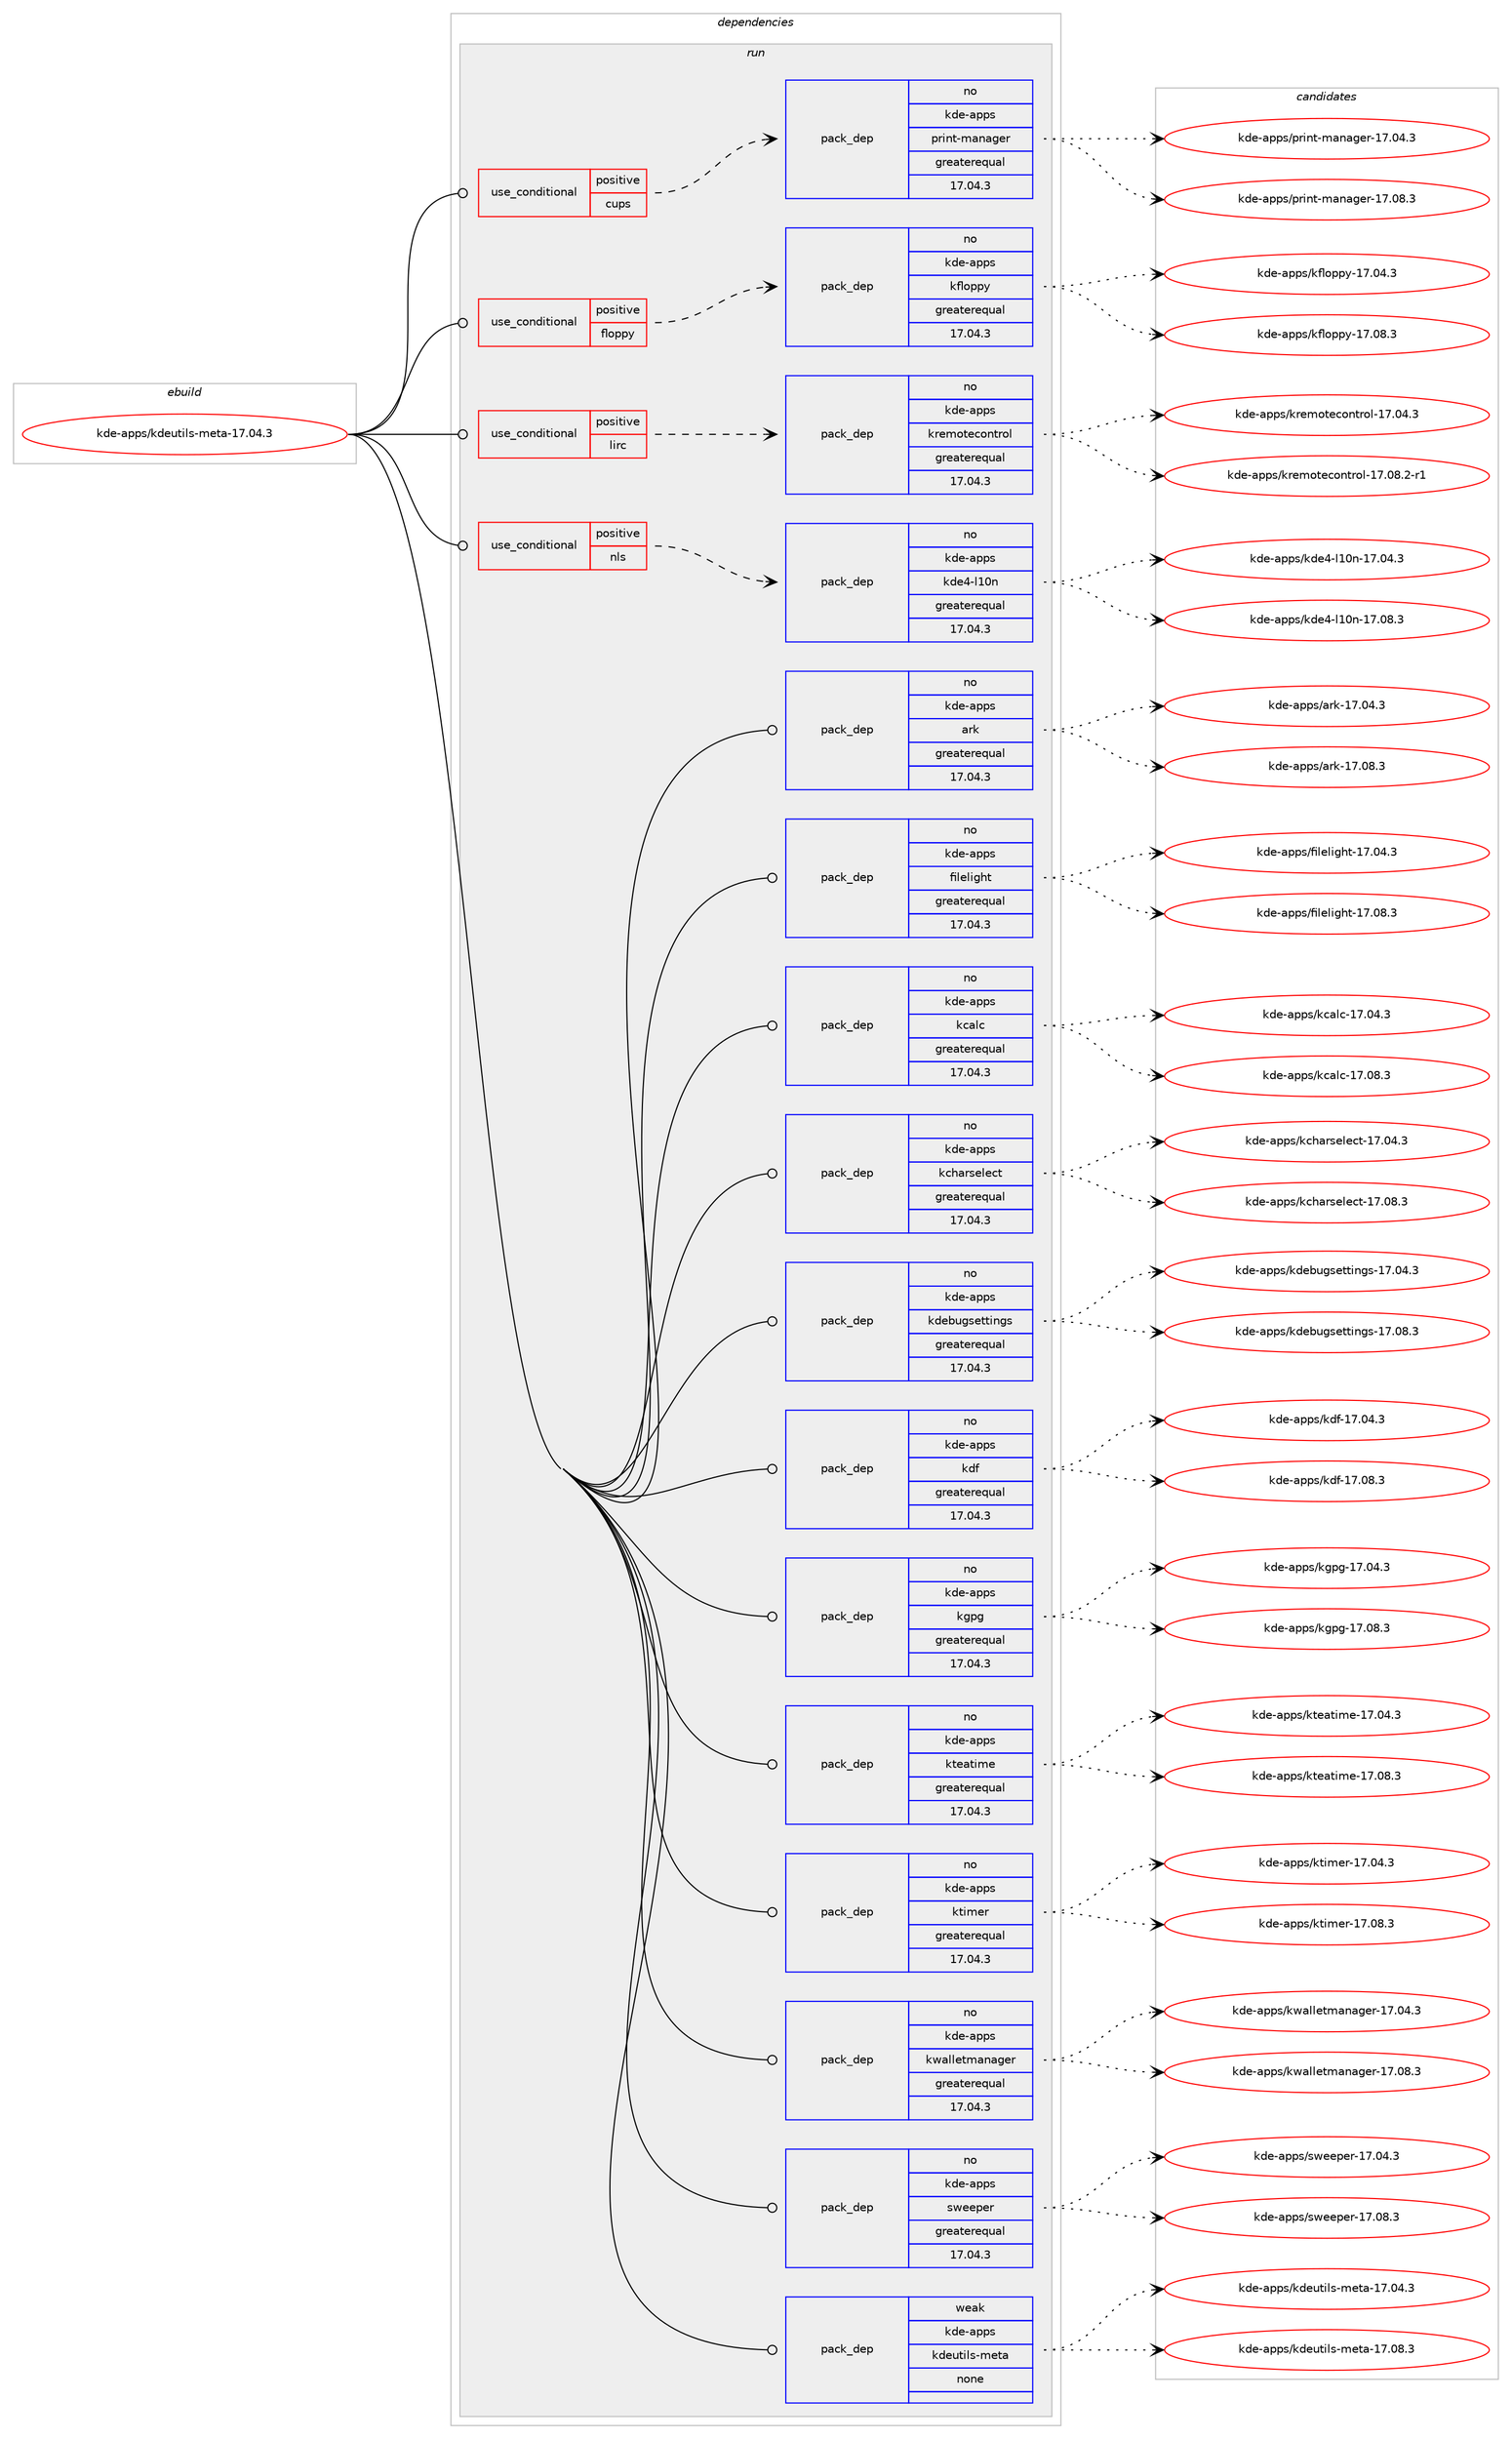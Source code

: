 digraph prolog {

# *************
# Graph options
# *************

newrank=true;
concentrate=true;
compound=true;
graph [rankdir=LR,fontname=Helvetica,fontsize=10,ranksep=1.5];#, ranksep=2.5, nodesep=0.2];
edge  [arrowhead=vee];
node  [fontname=Helvetica,fontsize=10];

# **********
# The ebuild
# **********

subgraph cluster_leftcol {
color=gray;
rank=same;
label=<<i>ebuild</i>>;
id [label="kde-apps/kdeutils-meta-17.04.3", color=red, width=4, href="../kde-apps/kdeutils-meta-17.04.3.svg"];
}

# ****************
# The dependencies
# ****************

subgraph cluster_midcol {
color=gray;
label=<<i>dependencies</i>>;
subgraph cluster_compile {
fillcolor="#eeeeee";
style=filled;
label=<<i>compile</i>>;
}
subgraph cluster_compileandrun {
fillcolor="#eeeeee";
style=filled;
label=<<i>compile and run</i>>;
}
subgraph cluster_run {
fillcolor="#eeeeee";
style=filled;
label=<<i>run</i>>;
subgraph cond82723 {
dependency319259 [label=<<TABLE BORDER="0" CELLBORDER="1" CELLSPACING="0" CELLPADDING="4"><TR><TD ROWSPAN="3" CELLPADDING="10">use_conditional</TD></TR><TR><TD>positive</TD></TR><TR><TD>cups</TD></TR></TABLE>>, shape=none, color=red];
subgraph pack231542 {
dependency319260 [label=<<TABLE BORDER="0" CELLBORDER="1" CELLSPACING="0" CELLPADDING="4" WIDTH="220"><TR><TD ROWSPAN="6" CELLPADDING="30">pack_dep</TD></TR><TR><TD WIDTH="110">no</TD></TR><TR><TD>kde-apps</TD></TR><TR><TD>print-manager</TD></TR><TR><TD>greaterequal</TD></TR><TR><TD>17.04.3</TD></TR></TABLE>>, shape=none, color=blue];
}
dependency319259:e -> dependency319260:w [weight=20,style="dashed",arrowhead="vee"];
}
id:e -> dependency319259:w [weight=20,style="solid",arrowhead="odot"];
subgraph cond82724 {
dependency319261 [label=<<TABLE BORDER="0" CELLBORDER="1" CELLSPACING="0" CELLPADDING="4"><TR><TD ROWSPAN="3" CELLPADDING="10">use_conditional</TD></TR><TR><TD>positive</TD></TR><TR><TD>floppy</TD></TR></TABLE>>, shape=none, color=red];
subgraph pack231543 {
dependency319262 [label=<<TABLE BORDER="0" CELLBORDER="1" CELLSPACING="0" CELLPADDING="4" WIDTH="220"><TR><TD ROWSPAN="6" CELLPADDING="30">pack_dep</TD></TR><TR><TD WIDTH="110">no</TD></TR><TR><TD>kde-apps</TD></TR><TR><TD>kfloppy</TD></TR><TR><TD>greaterequal</TD></TR><TR><TD>17.04.3</TD></TR></TABLE>>, shape=none, color=blue];
}
dependency319261:e -> dependency319262:w [weight=20,style="dashed",arrowhead="vee"];
}
id:e -> dependency319261:w [weight=20,style="solid",arrowhead="odot"];
subgraph cond82725 {
dependency319263 [label=<<TABLE BORDER="0" CELLBORDER="1" CELLSPACING="0" CELLPADDING="4"><TR><TD ROWSPAN="3" CELLPADDING="10">use_conditional</TD></TR><TR><TD>positive</TD></TR><TR><TD>lirc</TD></TR></TABLE>>, shape=none, color=red];
subgraph pack231544 {
dependency319264 [label=<<TABLE BORDER="0" CELLBORDER="1" CELLSPACING="0" CELLPADDING="4" WIDTH="220"><TR><TD ROWSPAN="6" CELLPADDING="30">pack_dep</TD></TR><TR><TD WIDTH="110">no</TD></TR><TR><TD>kde-apps</TD></TR><TR><TD>kremotecontrol</TD></TR><TR><TD>greaterequal</TD></TR><TR><TD>17.04.3</TD></TR></TABLE>>, shape=none, color=blue];
}
dependency319263:e -> dependency319264:w [weight=20,style="dashed",arrowhead="vee"];
}
id:e -> dependency319263:w [weight=20,style="solid",arrowhead="odot"];
subgraph cond82726 {
dependency319265 [label=<<TABLE BORDER="0" CELLBORDER="1" CELLSPACING="0" CELLPADDING="4"><TR><TD ROWSPAN="3" CELLPADDING="10">use_conditional</TD></TR><TR><TD>positive</TD></TR><TR><TD>nls</TD></TR></TABLE>>, shape=none, color=red];
subgraph pack231545 {
dependency319266 [label=<<TABLE BORDER="0" CELLBORDER="1" CELLSPACING="0" CELLPADDING="4" WIDTH="220"><TR><TD ROWSPAN="6" CELLPADDING="30">pack_dep</TD></TR><TR><TD WIDTH="110">no</TD></TR><TR><TD>kde-apps</TD></TR><TR><TD>kde4-l10n</TD></TR><TR><TD>greaterequal</TD></TR><TR><TD>17.04.3</TD></TR></TABLE>>, shape=none, color=blue];
}
dependency319265:e -> dependency319266:w [weight=20,style="dashed",arrowhead="vee"];
}
id:e -> dependency319265:w [weight=20,style="solid",arrowhead="odot"];
subgraph pack231546 {
dependency319267 [label=<<TABLE BORDER="0" CELLBORDER="1" CELLSPACING="0" CELLPADDING="4" WIDTH="220"><TR><TD ROWSPAN="6" CELLPADDING="30">pack_dep</TD></TR><TR><TD WIDTH="110">no</TD></TR><TR><TD>kde-apps</TD></TR><TR><TD>ark</TD></TR><TR><TD>greaterequal</TD></TR><TR><TD>17.04.3</TD></TR></TABLE>>, shape=none, color=blue];
}
id:e -> dependency319267:w [weight=20,style="solid",arrowhead="odot"];
subgraph pack231547 {
dependency319268 [label=<<TABLE BORDER="0" CELLBORDER="1" CELLSPACING="0" CELLPADDING="4" WIDTH="220"><TR><TD ROWSPAN="6" CELLPADDING="30">pack_dep</TD></TR><TR><TD WIDTH="110">no</TD></TR><TR><TD>kde-apps</TD></TR><TR><TD>filelight</TD></TR><TR><TD>greaterequal</TD></TR><TR><TD>17.04.3</TD></TR></TABLE>>, shape=none, color=blue];
}
id:e -> dependency319268:w [weight=20,style="solid",arrowhead="odot"];
subgraph pack231548 {
dependency319269 [label=<<TABLE BORDER="0" CELLBORDER="1" CELLSPACING="0" CELLPADDING="4" WIDTH="220"><TR><TD ROWSPAN="6" CELLPADDING="30">pack_dep</TD></TR><TR><TD WIDTH="110">no</TD></TR><TR><TD>kde-apps</TD></TR><TR><TD>kcalc</TD></TR><TR><TD>greaterequal</TD></TR><TR><TD>17.04.3</TD></TR></TABLE>>, shape=none, color=blue];
}
id:e -> dependency319269:w [weight=20,style="solid",arrowhead="odot"];
subgraph pack231549 {
dependency319270 [label=<<TABLE BORDER="0" CELLBORDER="1" CELLSPACING="0" CELLPADDING="4" WIDTH="220"><TR><TD ROWSPAN="6" CELLPADDING="30">pack_dep</TD></TR><TR><TD WIDTH="110">no</TD></TR><TR><TD>kde-apps</TD></TR><TR><TD>kcharselect</TD></TR><TR><TD>greaterequal</TD></TR><TR><TD>17.04.3</TD></TR></TABLE>>, shape=none, color=blue];
}
id:e -> dependency319270:w [weight=20,style="solid",arrowhead="odot"];
subgraph pack231550 {
dependency319271 [label=<<TABLE BORDER="0" CELLBORDER="1" CELLSPACING="0" CELLPADDING="4" WIDTH="220"><TR><TD ROWSPAN="6" CELLPADDING="30">pack_dep</TD></TR><TR><TD WIDTH="110">no</TD></TR><TR><TD>kde-apps</TD></TR><TR><TD>kdebugsettings</TD></TR><TR><TD>greaterequal</TD></TR><TR><TD>17.04.3</TD></TR></TABLE>>, shape=none, color=blue];
}
id:e -> dependency319271:w [weight=20,style="solid",arrowhead="odot"];
subgraph pack231551 {
dependency319272 [label=<<TABLE BORDER="0" CELLBORDER="1" CELLSPACING="0" CELLPADDING="4" WIDTH="220"><TR><TD ROWSPAN="6" CELLPADDING="30">pack_dep</TD></TR><TR><TD WIDTH="110">no</TD></TR><TR><TD>kde-apps</TD></TR><TR><TD>kdf</TD></TR><TR><TD>greaterequal</TD></TR><TR><TD>17.04.3</TD></TR></TABLE>>, shape=none, color=blue];
}
id:e -> dependency319272:w [weight=20,style="solid",arrowhead="odot"];
subgraph pack231552 {
dependency319273 [label=<<TABLE BORDER="0" CELLBORDER="1" CELLSPACING="0" CELLPADDING="4" WIDTH="220"><TR><TD ROWSPAN="6" CELLPADDING="30">pack_dep</TD></TR><TR><TD WIDTH="110">no</TD></TR><TR><TD>kde-apps</TD></TR><TR><TD>kgpg</TD></TR><TR><TD>greaterequal</TD></TR><TR><TD>17.04.3</TD></TR></TABLE>>, shape=none, color=blue];
}
id:e -> dependency319273:w [weight=20,style="solid",arrowhead="odot"];
subgraph pack231553 {
dependency319274 [label=<<TABLE BORDER="0" CELLBORDER="1" CELLSPACING="0" CELLPADDING="4" WIDTH="220"><TR><TD ROWSPAN="6" CELLPADDING="30">pack_dep</TD></TR><TR><TD WIDTH="110">no</TD></TR><TR><TD>kde-apps</TD></TR><TR><TD>kteatime</TD></TR><TR><TD>greaterequal</TD></TR><TR><TD>17.04.3</TD></TR></TABLE>>, shape=none, color=blue];
}
id:e -> dependency319274:w [weight=20,style="solid",arrowhead="odot"];
subgraph pack231554 {
dependency319275 [label=<<TABLE BORDER="0" CELLBORDER="1" CELLSPACING="0" CELLPADDING="4" WIDTH="220"><TR><TD ROWSPAN="6" CELLPADDING="30">pack_dep</TD></TR><TR><TD WIDTH="110">no</TD></TR><TR><TD>kde-apps</TD></TR><TR><TD>ktimer</TD></TR><TR><TD>greaterequal</TD></TR><TR><TD>17.04.3</TD></TR></TABLE>>, shape=none, color=blue];
}
id:e -> dependency319275:w [weight=20,style="solid",arrowhead="odot"];
subgraph pack231555 {
dependency319276 [label=<<TABLE BORDER="0" CELLBORDER="1" CELLSPACING="0" CELLPADDING="4" WIDTH="220"><TR><TD ROWSPAN="6" CELLPADDING="30">pack_dep</TD></TR><TR><TD WIDTH="110">no</TD></TR><TR><TD>kde-apps</TD></TR><TR><TD>kwalletmanager</TD></TR><TR><TD>greaterequal</TD></TR><TR><TD>17.04.3</TD></TR></TABLE>>, shape=none, color=blue];
}
id:e -> dependency319276:w [weight=20,style="solid",arrowhead="odot"];
subgraph pack231556 {
dependency319277 [label=<<TABLE BORDER="0" CELLBORDER="1" CELLSPACING="0" CELLPADDING="4" WIDTH="220"><TR><TD ROWSPAN="6" CELLPADDING="30">pack_dep</TD></TR><TR><TD WIDTH="110">no</TD></TR><TR><TD>kde-apps</TD></TR><TR><TD>sweeper</TD></TR><TR><TD>greaterequal</TD></TR><TR><TD>17.04.3</TD></TR></TABLE>>, shape=none, color=blue];
}
id:e -> dependency319277:w [weight=20,style="solid",arrowhead="odot"];
subgraph pack231557 {
dependency319278 [label=<<TABLE BORDER="0" CELLBORDER="1" CELLSPACING="0" CELLPADDING="4" WIDTH="220"><TR><TD ROWSPAN="6" CELLPADDING="30">pack_dep</TD></TR><TR><TD WIDTH="110">weak</TD></TR><TR><TD>kde-apps</TD></TR><TR><TD>kdeutils-meta</TD></TR><TR><TD>none</TD></TR><TR><TD></TD></TR></TABLE>>, shape=none, color=blue];
}
id:e -> dependency319278:w [weight=20,style="solid",arrowhead="odot"];
}
}

# **************
# The candidates
# **************

subgraph cluster_choices {
rank=same;
color=gray;
label=<<i>candidates</i>>;

subgraph choice231542 {
color=black;
nodesep=1;
choice1071001014597112112115471121141051101164510997110971031011144549554648524651 [label="kde-apps/print-manager-17.04.3", color=red, width=4,href="../kde-apps/print-manager-17.04.3.svg"];
choice1071001014597112112115471121141051101164510997110971031011144549554648564651 [label="kde-apps/print-manager-17.08.3", color=red, width=4,href="../kde-apps/print-manager-17.08.3.svg"];
dependency319260:e -> choice1071001014597112112115471121141051101164510997110971031011144549554648524651:w [style=dotted,weight="100"];
dependency319260:e -> choice1071001014597112112115471121141051101164510997110971031011144549554648564651:w [style=dotted,weight="100"];
}
subgraph choice231543 {
color=black;
nodesep=1;
choice1071001014597112112115471071021081111121121214549554648524651 [label="kde-apps/kfloppy-17.04.3", color=red, width=4,href="../kde-apps/kfloppy-17.04.3.svg"];
choice1071001014597112112115471071021081111121121214549554648564651 [label="kde-apps/kfloppy-17.08.3", color=red, width=4,href="../kde-apps/kfloppy-17.08.3.svg"];
dependency319262:e -> choice1071001014597112112115471071021081111121121214549554648524651:w [style=dotted,weight="100"];
dependency319262:e -> choice1071001014597112112115471071021081111121121214549554648564651:w [style=dotted,weight="100"];
}
subgraph choice231544 {
color=black;
nodesep=1;
choice107100101459711211211547107114101109111116101991111101161141111084549554648524651 [label="kde-apps/kremotecontrol-17.04.3", color=red, width=4,href="../kde-apps/kremotecontrol-17.04.3.svg"];
choice1071001014597112112115471071141011091111161019911111011611411110845495546485646504511449 [label="kde-apps/kremotecontrol-17.08.2-r1", color=red, width=4,href="../kde-apps/kremotecontrol-17.08.2-r1.svg"];
dependency319264:e -> choice107100101459711211211547107114101109111116101991111101161141111084549554648524651:w [style=dotted,weight="100"];
dependency319264:e -> choice1071001014597112112115471071141011091111161019911111011611411110845495546485646504511449:w [style=dotted,weight="100"];
}
subgraph choice231545 {
color=black;
nodesep=1;
choice107100101459711211211547107100101524510849481104549554648524651 [label="kde-apps/kde4-l10n-17.04.3", color=red, width=4,href="../kde-apps/kde4-l10n-17.04.3.svg"];
choice107100101459711211211547107100101524510849481104549554648564651 [label="kde-apps/kde4-l10n-17.08.3", color=red, width=4,href="../kde-apps/kde4-l10n-17.08.3.svg"];
dependency319266:e -> choice107100101459711211211547107100101524510849481104549554648524651:w [style=dotted,weight="100"];
dependency319266:e -> choice107100101459711211211547107100101524510849481104549554648564651:w [style=dotted,weight="100"];
}
subgraph choice231546 {
color=black;
nodesep=1;
choice107100101459711211211547971141074549554648524651 [label="kde-apps/ark-17.04.3", color=red, width=4,href="../kde-apps/ark-17.04.3.svg"];
choice107100101459711211211547971141074549554648564651 [label="kde-apps/ark-17.08.3", color=red, width=4,href="../kde-apps/ark-17.08.3.svg"];
dependency319267:e -> choice107100101459711211211547971141074549554648524651:w [style=dotted,weight="100"];
dependency319267:e -> choice107100101459711211211547971141074549554648564651:w [style=dotted,weight="100"];
}
subgraph choice231547 {
color=black;
nodesep=1;
choice1071001014597112112115471021051081011081051031041164549554648524651 [label="kde-apps/filelight-17.04.3", color=red, width=4,href="../kde-apps/filelight-17.04.3.svg"];
choice1071001014597112112115471021051081011081051031041164549554648564651 [label="kde-apps/filelight-17.08.3", color=red, width=4,href="../kde-apps/filelight-17.08.3.svg"];
dependency319268:e -> choice1071001014597112112115471021051081011081051031041164549554648524651:w [style=dotted,weight="100"];
dependency319268:e -> choice1071001014597112112115471021051081011081051031041164549554648564651:w [style=dotted,weight="100"];
}
subgraph choice231548 {
color=black;
nodesep=1;
choice1071001014597112112115471079997108994549554648524651 [label="kde-apps/kcalc-17.04.3", color=red, width=4,href="../kde-apps/kcalc-17.04.3.svg"];
choice1071001014597112112115471079997108994549554648564651 [label="kde-apps/kcalc-17.08.3", color=red, width=4,href="../kde-apps/kcalc-17.08.3.svg"];
dependency319269:e -> choice1071001014597112112115471079997108994549554648524651:w [style=dotted,weight="100"];
dependency319269:e -> choice1071001014597112112115471079997108994549554648564651:w [style=dotted,weight="100"];
}
subgraph choice231549 {
color=black;
nodesep=1;
choice1071001014597112112115471079910497114115101108101991164549554648524651 [label="kde-apps/kcharselect-17.04.3", color=red, width=4,href="../kde-apps/kcharselect-17.04.3.svg"];
choice1071001014597112112115471079910497114115101108101991164549554648564651 [label="kde-apps/kcharselect-17.08.3", color=red, width=4,href="../kde-apps/kcharselect-17.08.3.svg"];
dependency319270:e -> choice1071001014597112112115471079910497114115101108101991164549554648524651:w [style=dotted,weight="100"];
dependency319270:e -> choice1071001014597112112115471079910497114115101108101991164549554648564651:w [style=dotted,weight="100"];
}
subgraph choice231550 {
color=black;
nodesep=1;
choice107100101459711211211547107100101981171031151011161161051101031154549554648524651 [label="kde-apps/kdebugsettings-17.04.3", color=red, width=4,href="../kde-apps/kdebugsettings-17.04.3.svg"];
choice107100101459711211211547107100101981171031151011161161051101031154549554648564651 [label="kde-apps/kdebugsettings-17.08.3", color=red, width=4,href="../kde-apps/kdebugsettings-17.08.3.svg"];
dependency319271:e -> choice107100101459711211211547107100101981171031151011161161051101031154549554648524651:w [style=dotted,weight="100"];
dependency319271:e -> choice107100101459711211211547107100101981171031151011161161051101031154549554648564651:w [style=dotted,weight="100"];
}
subgraph choice231551 {
color=black;
nodesep=1;
choice1071001014597112112115471071001024549554648524651 [label="kde-apps/kdf-17.04.3", color=red, width=4,href="../kde-apps/kdf-17.04.3.svg"];
choice1071001014597112112115471071001024549554648564651 [label="kde-apps/kdf-17.08.3", color=red, width=4,href="../kde-apps/kdf-17.08.3.svg"];
dependency319272:e -> choice1071001014597112112115471071001024549554648524651:w [style=dotted,weight="100"];
dependency319272:e -> choice1071001014597112112115471071001024549554648564651:w [style=dotted,weight="100"];
}
subgraph choice231552 {
color=black;
nodesep=1;
choice1071001014597112112115471071031121034549554648524651 [label="kde-apps/kgpg-17.04.3", color=red, width=4,href="../kde-apps/kgpg-17.04.3.svg"];
choice1071001014597112112115471071031121034549554648564651 [label="kde-apps/kgpg-17.08.3", color=red, width=4,href="../kde-apps/kgpg-17.08.3.svg"];
dependency319273:e -> choice1071001014597112112115471071031121034549554648524651:w [style=dotted,weight="100"];
dependency319273:e -> choice1071001014597112112115471071031121034549554648564651:w [style=dotted,weight="100"];
}
subgraph choice231553 {
color=black;
nodesep=1;
choice107100101459711211211547107116101971161051091014549554648524651 [label="kde-apps/kteatime-17.04.3", color=red, width=4,href="../kde-apps/kteatime-17.04.3.svg"];
choice107100101459711211211547107116101971161051091014549554648564651 [label="kde-apps/kteatime-17.08.3", color=red, width=4,href="../kde-apps/kteatime-17.08.3.svg"];
dependency319274:e -> choice107100101459711211211547107116101971161051091014549554648524651:w [style=dotted,weight="100"];
dependency319274:e -> choice107100101459711211211547107116101971161051091014549554648564651:w [style=dotted,weight="100"];
}
subgraph choice231554 {
color=black;
nodesep=1;
choice1071001014597112112115471071161051091011144549554648524651 [label="kde-apps/ktimer-17.04.3", color=red, width=4,href="../kde-apps/ktimer-17.04.3.svg"];
choice1071001014597112112115471071161051091011144549554648564651 [label="kde-apps/ktimer-17.08.3", color=red, width=4,href="../kde-apps/ktimer-17.08.3.svg"];
dependency319275:e -> choice1071001014597112112115471071161051091011144549554648524651:w [style=dotted,weight="100"];
dependency319275:e -> choice1071001014597112112115471071161051091011144549554648564651:w [style=dotted,weight="100"];
}
subgraph choice231555 {
color=black;
nodesep=1;
choice1071001014597112112115471071199710810810111610997110971031011144549554648524651 [label="kde-apps/kwalletmanager-17.04.3", color=red, width=4,href="../kde-apps/kwalletmanager-17.04.3.svg"];
choice1071001014597112112115471071199710810810111610997110971031011144549554648564651 [label="kde-apps/kwalletmanager-17.08.3", color=red, width=4,href="../kde-apps/kwalletmanager-17.08.3.svg"];
dependency319276:e -> choice1071001014597112112115471071199710810810111610997110971031011144549554648524651:w [style=dotted,weight="100"];
dependency319276:e -> choice1071001014597112112115471071199710810810111610997110971031011144549554648564651:w [style=dotted,weight="100"];
}
subgraph choice231556 {
color=black;
nodesep=1;
choice1071001014597112112115471151191011011121011144549554648524651 [label="kde-apps/sweeper-17.04.3", color=red, width=4,href="../kde-apps/sweeper-17.04.3.svg"];
choice1071001014597112112115471151191011011121011144549554648564651 [label="kde-apps/sweeper-17.08.3", color=red, width=4,href="../kde-apps/sweeper-17.08.3.svg"];
dependency319277:e -> choice1071001014597112112115471151191011011121011144549554648524651:w [style=dotted,weight="100"];
dependency319277:e -> choice1071001014597112112115471151191011011121011144549554648564651:w [style=dotted,weight="100"];
}
subgraph choice231557 {
color=black;
nodesep=1;
choice10710010145971121121154710710010111711610510811545109101116974549554648524651 [label="kde-apps/kdeutils-meta-17.04.3", color=red, width=4,href="../kde-apps/kdeutils-meta-17.04.3.svg"];
choice10710010145971121121154710710010111711610510811545109101116974549554648564651 [label="kde-apps/kdeutils-meta-17.08.3", color=red, width=4,href="../kde-apps/kdeutils-meta-17.08.3.svg"];
dependency319278:e -> choice10710010145971121121154710710010111711610510811545109101116974549554648524651:w [style=dotted,weight="100"];
dependency319278:e -> choice10710010145971121121154710710010111711610510811545109101116974549554648564651:w [style=dotted,weight="100"];
}
}

}
